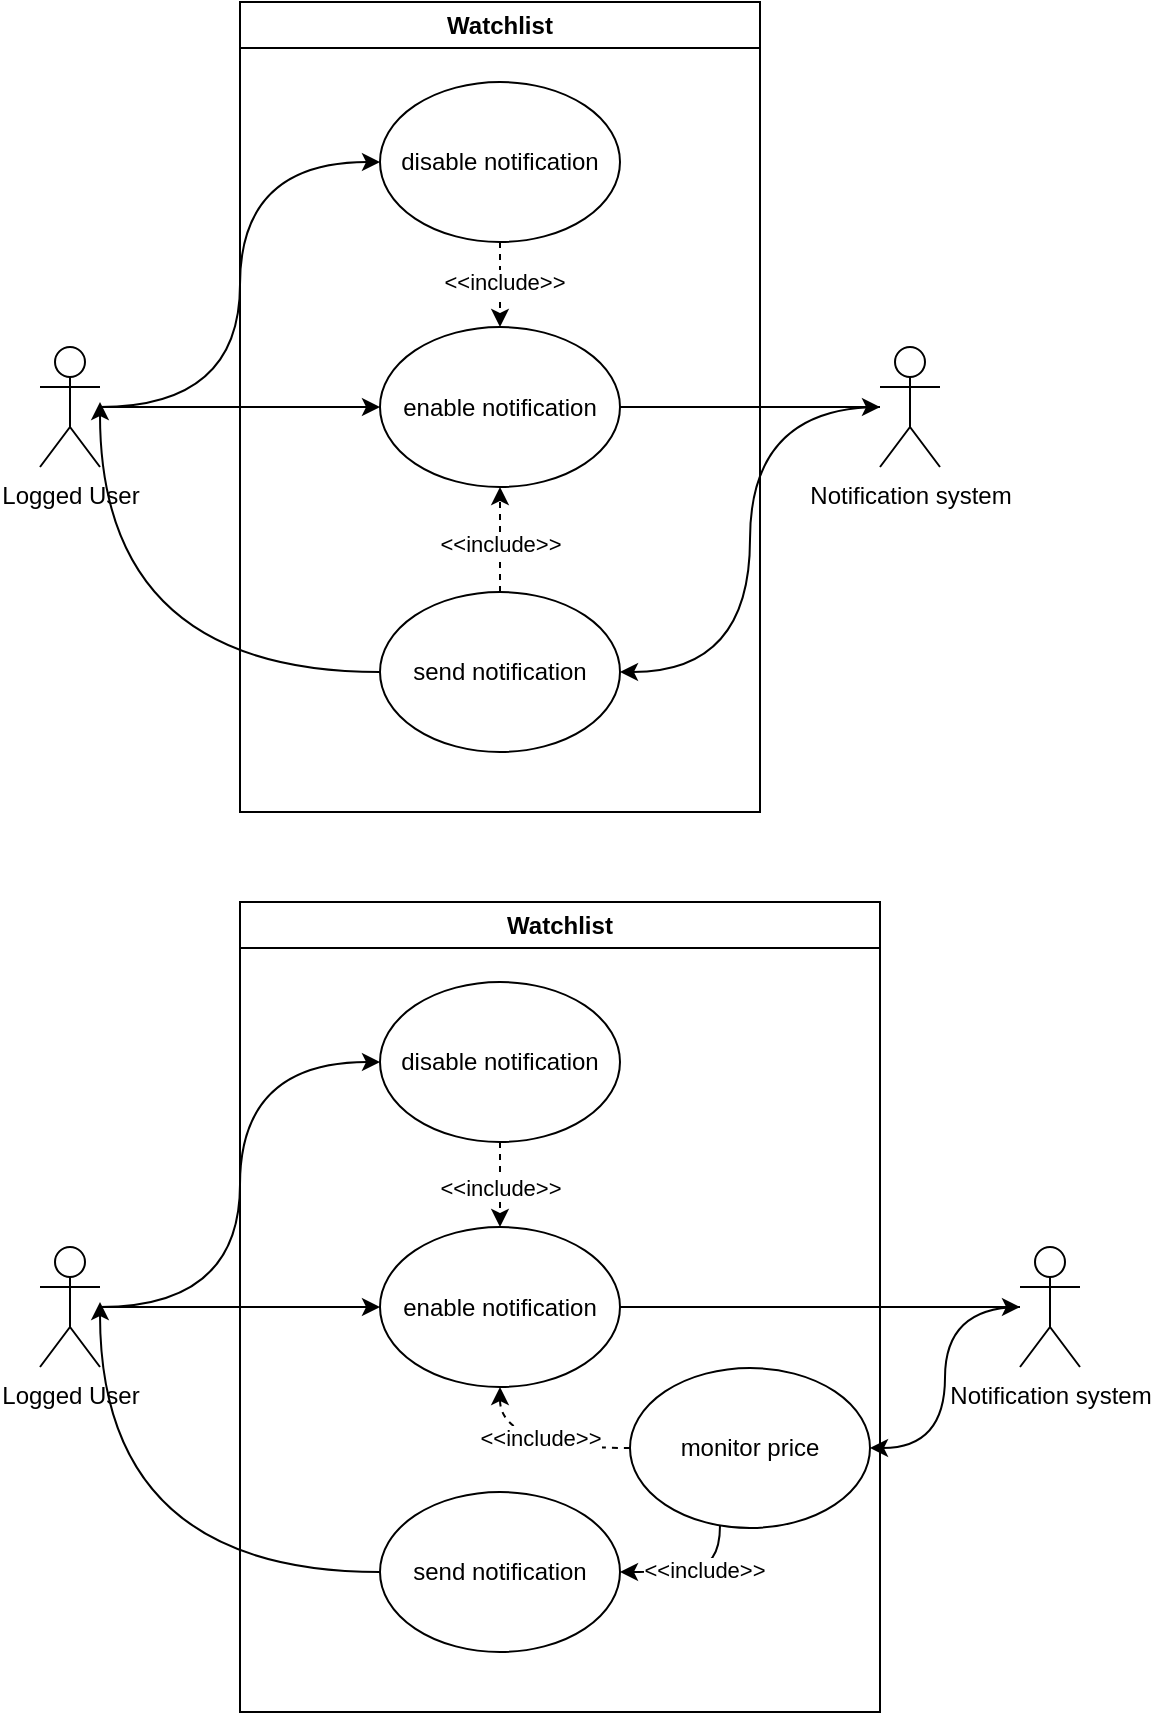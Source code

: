<mxfile version="26.0.4">
  <diagram name="Page-1" id="yms-EdbSCjYSapsheQhp">
    <mxGraphModel dx="1195" dy="635" grid="1" gridSize="10" guides="1" tooltips="1" connect="1" arrows="1" fold="1" page="1" pageScale="1" pageWidth="850" pageHeight="1100" math="0" shadow="0">
      <root>
        <mxCell id="0" />
        <mxCell id="1" parent="0" />
        <mxCell id="FA_bKZR68y2WRZR6aytJ-9" style="edgeStyle=orthogonalEdgeStyle;rounded=0;orthogonalLoop=1;jettySize=auto;html=1;entryX=0;entryY=0.5;entryDx=0;entryDy=0;curved=1;" parent="1" source="LHcCrd6WPen3PEoSXZ4B-1" target="FA_bKZR68y2WRZR6aytJ-8" edge="1">
          <mxGeometry relative="1" as="geometry" />
        </mxCell>
        <mxCell id="FA_bKZR68y2WRZR6aytJ-18" style="edgeStyle=orthogonalEdgeStyle;rounded=0;orthogonalLoop=1;jettySize=auto;html=1;entryX=0;entryY=0.5;entryDx=0;entryDy=0;curved=1;" parent="1" source="LHcCrd6WPen3PEoSXZ4B-1" target="FA_bKZR68y2WRZR6aytJ-17" edge="1">
          <mxGeometry relative="1" as="geometry" />
        </mxCell>
        <mxCell id="LHcCrd6WPen3PEoSXZ4B-1" value="Logged User" style="shape=umlActor;html=1;verticalLabelPosition=bottom;verticalAlign=top;align=center;" parent="1" vertex="1">
          <mxGeometry x="130" y="282.5" width="30" height="60" as="geometry" />
        </mxCell>
        <mxCell id="FA_bKZR68y2WRZR6aytJ-7" value="Watchlist" style="swimlane;whiteSpace=wrap;html=1;" parent="1" vertex="1">
          <mxGeometry x="230" y="110" width="260" height="405" as="geometry" />
        </mxCell>
        <mxCell id="FA_bKZR68y2WRZR6aytJ-8" value="enable notification" style="ellipse;whiteSpace=wrap;html=1;" parent="FA_bKZR68y2WRZR6aytJ-7" vertex="1">
          <mxGeometry x="70" y="162.5" width="120" height="80" as="geometry" />
        </mxCell>
        <mxCell id="FA_bKZR68y2WRZR6aytJ-15" style="edgeStyle=orthogonalEdgeStyle;rounded=0;orthogonalLoop=1;jettySize=auto;html=1;entryX=0.5;entryY=1;entryDx=0;entryDy=0;dashed=1;" parent="FA_bKZR68y2WRZR6aytJ-7" source="FA_bKZR68y2WRZR6aytJ-12" target="FA_bKZR68y2WRZR6aytJ-8" edge="1">
          <mxGeometry relative="1" as="geometry" />
        </mxCell>
        <mxCell id="FA_bKZR68y2WRZR6aytJ-16" value="&amp;lt;&amp;lt;include&amp;gt;&amp;gt;" style="edgeLabel;html=1;align=center;verticalAlign=middle;resizable=0;points=[];" parent="FA_bKZR68y2WRZR6aytJ-15" vertex="1" connectable="0">
          <mxGeometry x="-0.079" relative="1" as="geometry">
            <mxPoint as="offset" />
          </mxGeometry>
        </mxCell>
        <mxCell id="FA_bKZR68y2WRZR6aytJ-20" style="edgeStyle=orthogonalEdgeStyle;rounded=0;orthogonalLoop=1;jettySize=auto;html=1;curved=1;" parent="FA_bKZR68y2WRZR6aytJ-7" source="FA_bKZR68y2WRZR6aytJ-12" edge="1">
          <mxGeometry relative="1" as="geometry">
            <mxPoint x="-70" y="200" as="targetPoint" />
            <Array as="points">
              <mxPoint x="-70" y="335" />
            </Array>
          </mxGeometry>
        </mxCell>
        <mxCell id="FA_bKZR68y2WRZR6aytJ-12" value="send notification" style="ellipse;whiteSpace=wrap;html=1;" parent="FA_bKZR68y2WRZR6aytJ-7" vertex="1">
          <mxGeometry x="70" y="295" width="120" height="80" as="geometry" />
        </mxCell>
        <mxCell id="FA_bKZR68y2WRZR6aytJ-34" style="edgeStyle=orthogonalEdgeStyle;rounded=0;orthogonalLoop=1;jettySize=auto;html=1;dashed=1;" parent="FA_bKZR68y2WRZR6aytJ-7" source="FA_bKZR68y2WRZR6aytJ-17" target="FA_bKZR68y2WRZR6aytJ-8" edge="1">
          <mxGeometry relative="1" as="geometry" />
        </mxCell>
        <mxCell id="FA_bKZR68y2WRZR6aytJ-35" value="&amp;lt;&amp;lt;include&amp;gt;&amp;gt;" style="edgeLabel;html=1;align=center;verticalAlign=middle;resizable=0;points=[];" parent="FA_bKZR68y2WRZR6aytJ-34" vertex="1" connectable="0">
          <mxGeometry x="-0.074" y="2" relative="1" as="geometry">
            <mxPoint as="offset" />
          </mxGeometry>
        </mxCell>
        <mxCell id="FA_bKZR68y2WRZR6aytJ-17" value="disable notification" style="ellipse;whiteSpace=wrap;html=1;" parent="FA_bKZR68y2WRZR6aytJ-7" vertex="1">
          <mxGeometry x="70" y="40" width="120" height="80" as="geometry" />
        </mxCell>
        <mxCell id="FA_bKZR68y2WRZR6aytJ-13" style="edgeStyle=orthogonalEdgeStyle;rounded=0;orthogonalLoop=1;jettySize=auto;html=1;entryX=1;entryY=0.5;entryDx=0;entryDy=0;curved=1;" parent="1" source="FA_bKZR68y2WRZR6aytJ-10" target="FA_bKZR68y2WRZR6aytJ-12" edge="1">
          <mxGeometry relative="1" as="geometry" />
        </mxCell>
        <mxCell id="FA_bKZR68y2WRZR6aytJ-10" value="Notification system" style="shape=umlActor;verticalLabelPosition=bottom;verticalAlign=top;html=1;outlineConnect=0;" parent="1" vertex="1">
          <mxGeometry x="550" y="282.5" width="30" height="60" as="geometry" />
        </mxCell>
        <mxCell id="FA_bKZR68y2WRZR6aytJ-11" style="edgeStyle=orthogonalEdgeStyle;rounded=0;orthogonalLoop=1;jettySize=auto;html=1;curved=1;" parent="1" source="FA_bKZR68y2WRZR6aytJ-8" target="FA_bKZR68y2WRZR6aytJ-10" edge="1">
          <mxGeometry relative="1" as="geometry" />
        </mxCell>
        <mxCell id="FA_bKZR68y2WRZR6aytJ-21" style="edgeStyle=orthogonalEdgeStyle;rounded=0;orthogonalLoop=1;jettySize=auto;html=1;entryX=0;entryY=0.5;entryDx=0;entryDy=0;curved=1;" parent="1" source="FA_bKZR68y2WRZR6aytJ-23" target="FA_bKZR68y2WRZR6aytJ-25" edge="1">
          <mxGeometry relative="1" as="geometry" />
        </mxCell>
        <mxCell id="FA_bKZR68y2WRZR6aytJ-22" style="edgeStyle=orthogonalEdgeStyle;rounded=0;orthogonalLoop=1;jettySize=auto;html=1;entryX=0;entryY=0.5;entryDx=0;entryDy=0;curved=1;" parent="1" source="FA_bKZR68y2WRZR6aytJ-23" target="FA_bKZR68y2WRZR6aytJ-30" edge="1">
          <mxGeometry relative="1" as="geometry" />
        </mxCell>
        <mxCell id="FA_bKZR68y2WRZR6aytJ-23" value="Logged User" style="shape=umlActor;html=1;verticalLabelPosition=bottom;verticalAlign=top;align=center;" parent="1" vertex="1">
          <mxGeometry x="130" y="732.5" width="30" height="60" as="geometry" />
        </mxCell>
        <mxCell id="FA_bKZR68y2WRZR6aytJ-24" value="Watchlist" style="swimlane;whiteSpace=wrap;html=1;" parent="1" vertex="1">
          <mxGeometry x="230" y="560" width="320" height="405" as="geometry" />
        </mxCell>
        <mxCell id="FA_bKZR68y2WRZR6aytJ-25" value="enable notification" style="ellipse;whiteSpace=wrap;html=1;" parent="FA_bKZR68y2WRZR6aytJ-24" vertex="1">
          <mxGeometry x="70" y="162.5" width="120" height="80" as="geometry" />
        </mxCell>
        <mxCell id="FA_bKZR68y2WRZR6aytJ-28" style="edgeStyle=orthogonalEdgeStyle;rounded=0;orthogonalLoop=1;jettySize=auto;html=1;curved=1;" parent="FA_bKZR68y2WRZR6aytJ-24" source="FA_bKZR68y2WRZR6aytJ-29" edge="1">
          <mxGeometry relative="1" as="geometry">
            <mxPoint x="-70" y="200" as="targetPoint" />
            <Array as="points">
              <mxPoint x="-70" y="335" />
            </Array>
          </mxGeometry>
        </mxCell>
        <mxCell id="FA_bKZR68y2WRZR6aytJ-29" value="send notification" style="ellipse;whiteSpace=wrap;html=1;" parent="FA_bKZR68y2WRZR6aytJ-24" vertex="1">
          <mxGeometry x="70" y="295" width="120" height="80" as="geometry" />
        </mxCell>
        <mxCell id="FA_bKZR68y2WRZR6aytJ-36" style="edgeStyle=orthogonalEdgeStyle;rounded=0;orthogonalLoop=1;jettySize=auto;html=1;entryX=0.5;entryY=0;entryDx=0;entryDy=0;dashed=1;" parent="FA_bKZR68y2WRZR6aytJ-24" source="FA_bKZR68y2WRZR6aytJ-30" target="FA_bKZR68y2WRZR6aytJ-25" edge="1">
          <mxGeometry relative="1" as="geometry" />
        </mxCell>
        <mxCell id="FA_bKZR68y2WRZR6aytJ-37" value="&amp;lt;&amp;lt;include&amp;gt;&amp;gt;" style="edgeLabel;html=1;align=center;verticalAlign=middle;resizable=0;points=[];" parent="FA_bKZR68y2WRZR6aytJ-36" vertex="1" connectable="0">
          <mxGeometry x="0.082" relative="1" as="geometry">
            <mxPoint as="offset" />
          </mxGeometry>
        </mxCell>
        <mxCell id="FA_bKZR68y2WRZR6aytJ-30" value="disable notification" style="ellipse;whiteSpace=wrap;html=1;" parent="FA_bKZR68y2WRZR6aytJ-24" vertex="1">
          <mxGeometry x="70" y="40" width="120" height="80" as="geometry" />
        </mxCell>
        <mxCell id="FA_bKZR68y2WRZR6aytJ-41" style="edgeStyle=orthogonalEdgeStyle;rounded=0;orthogonalLoop=1;jettySize=auto;html=1;entryX=1;entryY=0.5;entryDx=0;entryDy=0;curved=1;" parent="FA_bKZR68y2WRZR6aytJ-24" source="FA_bKZR68y2WRZR6aytJ-38" target="FA_bKZR68y2WRZR6aytJ-29" edge="1">
          <mxGeometry relative="1" as="geometry">
            <Array as="points">
              <mxPoint x="240" y="333" />
              <mxPoint x="210" y="333" />
              <mxPoint x="210" y="335" />
            </Array>
          </mxGeometry>
        </mxCell>
        <mxCell id="FA_bKZR68y2WRZR6aytJ-42" value="&amp;lt;&amp;lt;include&amp;gt;&amp;gt;" style="edgeLabel;html=1;align=center;verticalAlign=middle;resizable=0;points=[];" parent="FA_bKZR68y2WRZR6aytJ-41" vertex="1" connectable="0">
          <mxGeometry x="-0.192" y="1" relative="1" as="geometry">
            <mxPoint as="offset" />
          </mxGeometry>
        </mxCell>
        <mxCell id="FA_bKZR68y2WRZR6aytJ-44" style="edgeStyle=orthogonalEdgeStyle;rounded=0;orthogonalLoop=1;jettySize=auto;html=1;entryX=0.5;entryY=1;entryDx=0;entryDy=0;curved=1;dashed=1;" parent="FA_bKZR68y2WRZR6aytJ-24" source="FA_bKZR68y2WRZR6aytJ-38" target="FA_bKZR68y2WRZR6aytJ-25" edge="1">
          <mxGeometry relative="1" as="geometry" />
        </mxCell>
        <mxCell id="FA_bKZR68y2WRZR6aytJ-45" value="&amp;lt;&amp;lt;include&amp;gt;&amp;gt;" style="edgeLabel;html=1;align=center;verticalAlign=middle;resizable=0;points=[];" parent="FA_bKZR68y2WRZR6aytJ-44" vertex="1" connectable="0">
          <mxGeometry x="-0.058" y="-5" relative="1" as="geometry">
            <mxPoint as="offset" />
          </mxGeometry>
        </mxCell>
        <mxCell id="FA_bKZR68y2WRZR6aytJ-38" value="monitor price" style="ellipse;whiteSpace=wrap;html=1;" parent="FA_bKZR68y2WRZR6aytJ-24" vertex="1">
          <mxGeometry x="195" y="233" width="120" height="80" as="geometry" />
        </mxCell>
        <mxCell id="FA_bKZR68y2WRZR6aytJ-40" style="edgeStyle=orthogonalEdgeStyle;rounded=0;orthogonalLoop=1;jettySize=auto;html=1;entryX=1;entryY=0.5;entryDx=0;entryDy=0;curved=1;" parent="1" source="FA_bKZR68y2WRZR6aytJ-32" target="FA_bKZR68y2WRZR6aytJ-38" edge="1">
          <mxGeometry relative="1" as="geometry" />
        </mxCell>
        <mxCell id="FA_bKZR68y2WRZR6aytJ-32" value="Notification system" style="shape=umlActor;verticalLabelPosition=bottom;verticalAlign=top;html=1;outlineConnect=0;" parent="1" vertex="1">
          <mxGeometry x="620" y="732.5" width="30" height="60" as="geometry" />
        </mxCell>
        <mxCell id="FA_bKZR68y2WRZR6aytJ-39" style="edgeStyle=orthogonalEdgeStyle;rounded=0;orthogonalLoop=1;jettySize=auto;html=1;" parent="1" source="FA_bKZR68y2WRZR6aytJ-25" target="FA_bKZR68y2WRZR6aytJ-32" edge="1">
          <mxGeometry relative="1" as="geometry" />
        </mxCell>
      </root>
    </mxGraphModel>
  </diagram>
</mxfile>
